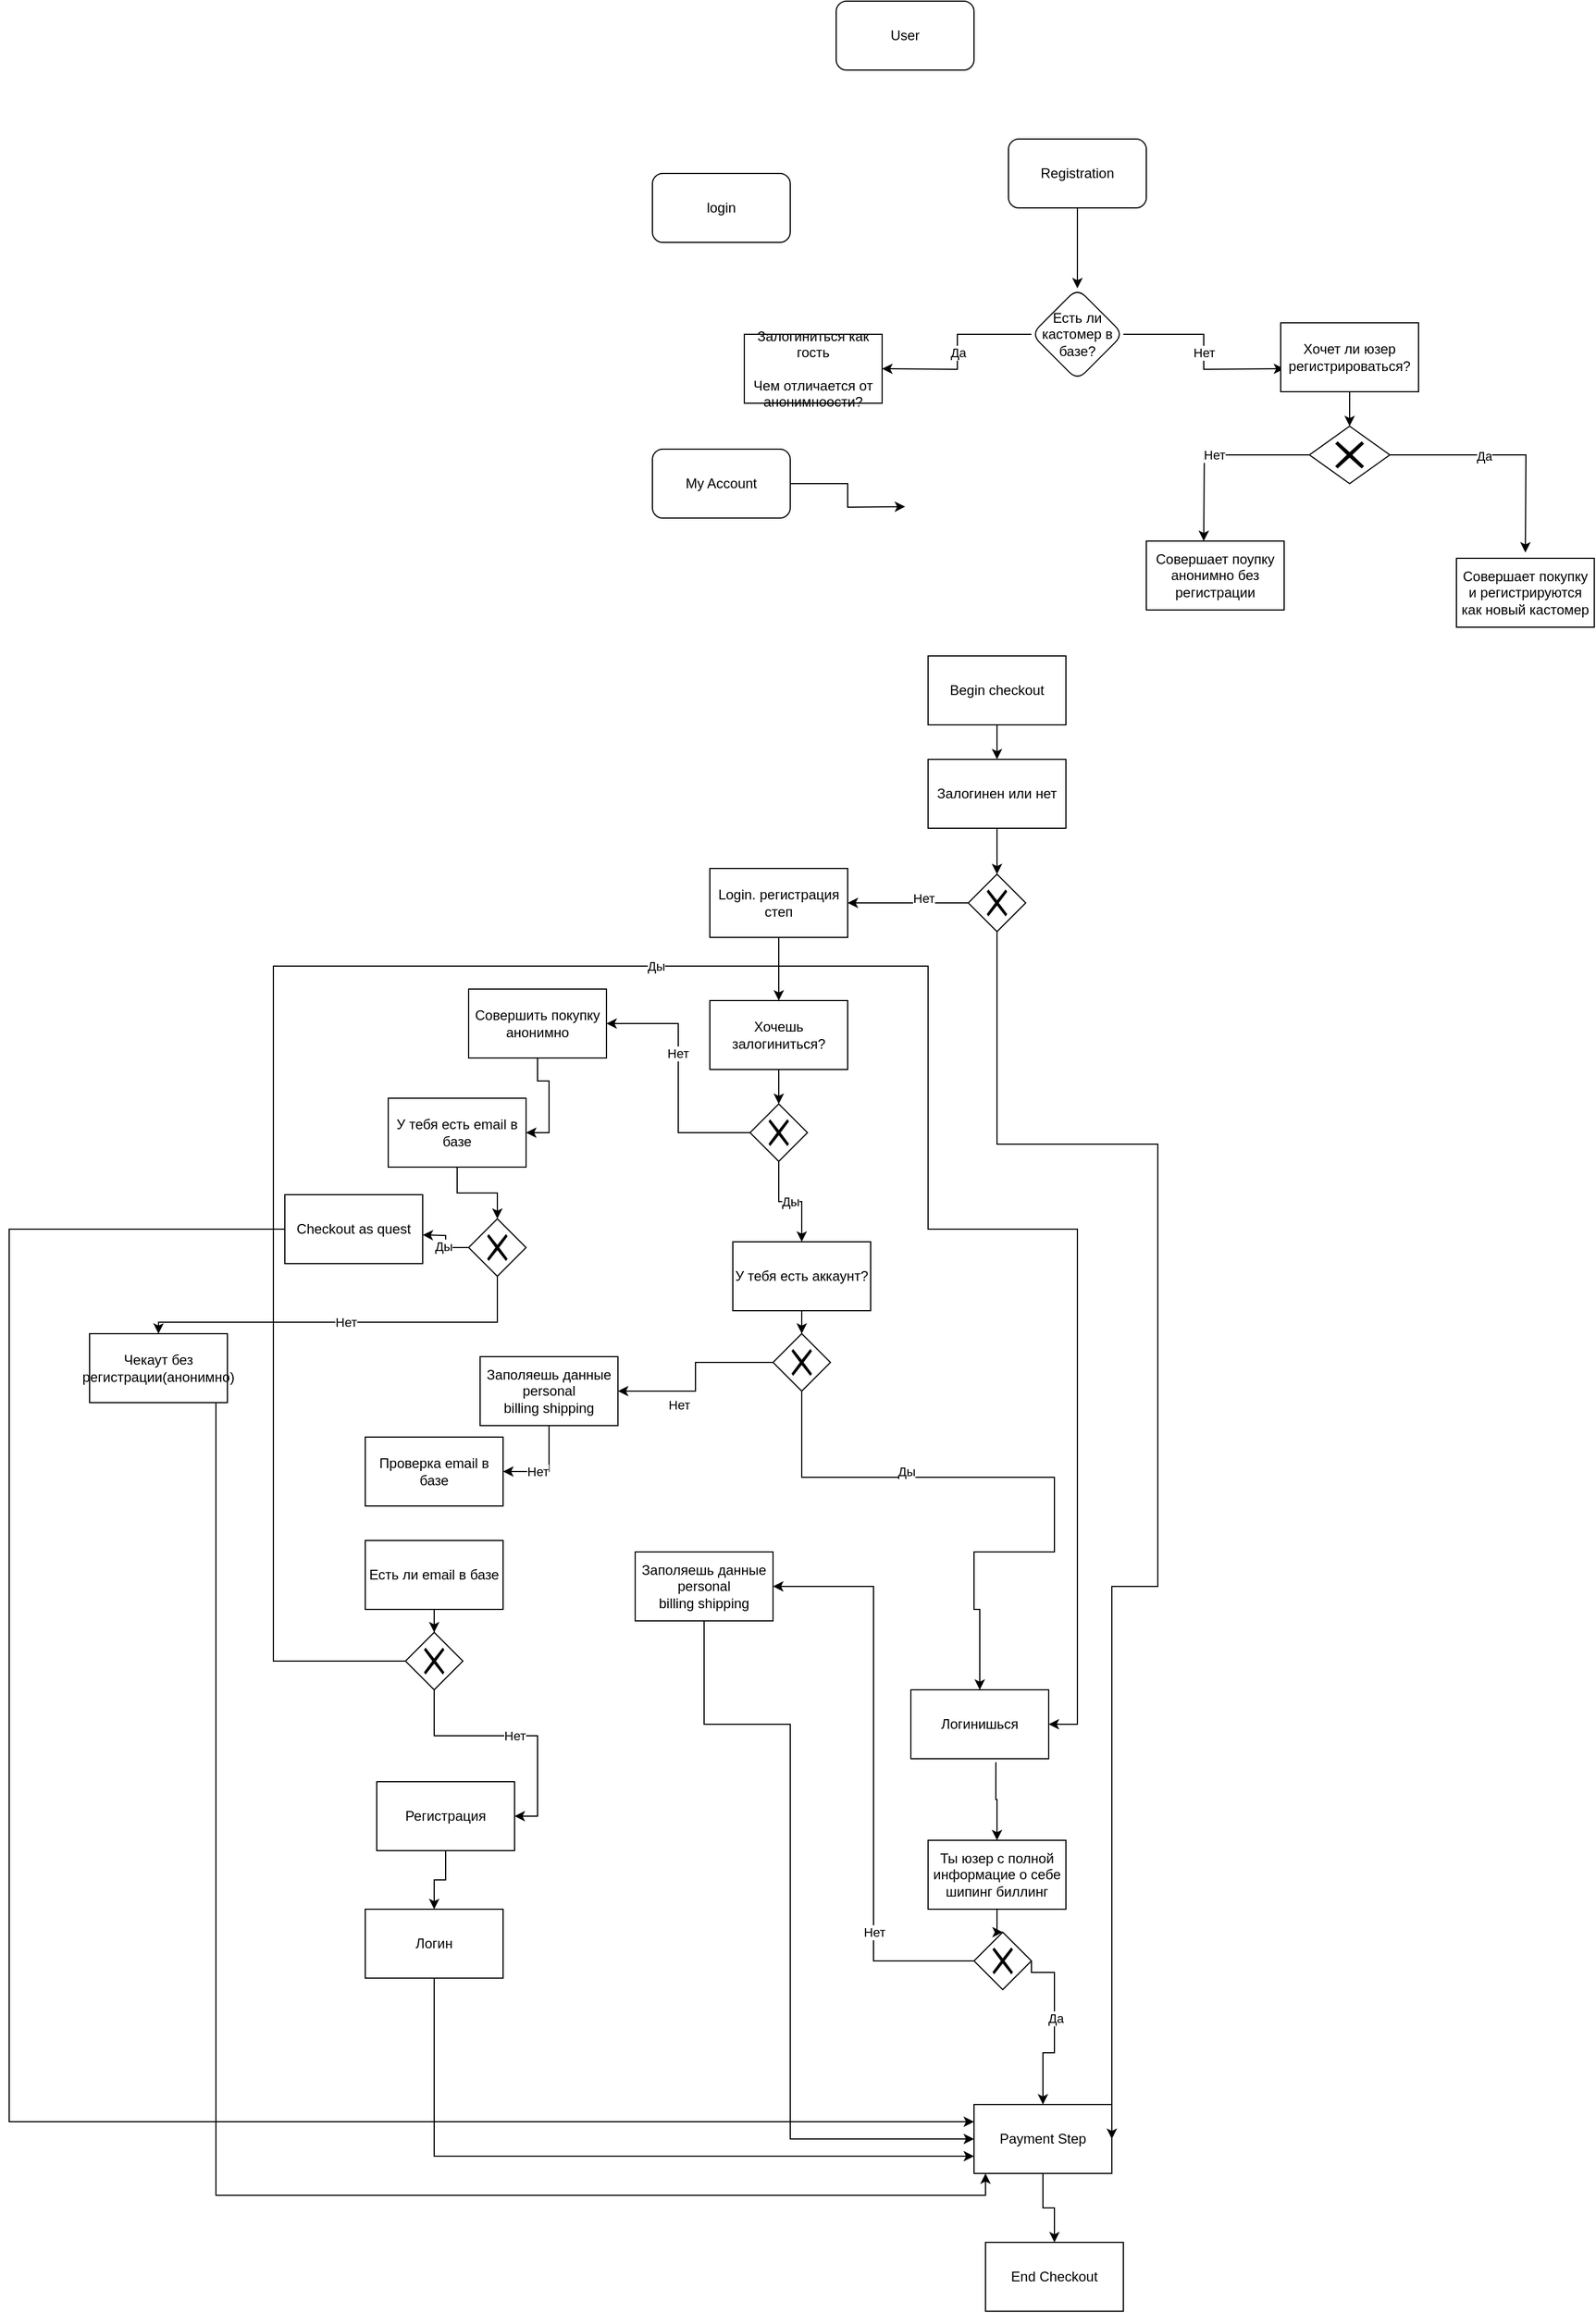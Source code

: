 <mxfile version="13.6.2" type="github">
  <diagram id="Xx-13_JQIwRsZz9TQ_7I" name="Page-1">
    <mxGraphModel dx="1613" dy="390" grid="1" gridSize="10" guides="1" tooltips="1" connect="1" arrows="1" fold="1" page="1" pageScale="1" pageWidth="827" pageHeight="1169" math="0" shadow="0">
      <root>
        <mxCell id="0" />
        <mxCell id="1" parent="0" />
        <mxCell id="eA4X4x-KQLD_uWdq9rSY-1" value="User" style="rounded=1;whiteSpace=wrap;html=1;" vertex="1" parent="1">
          <mxGeometry x="320" y="70" width="120" height="60" as="geometry" />
        </mxCell>
        <mxCell id="eA4X4x-KQLD_uWdq9rSY-8" value="" style="edgeStyle=orthogonalEdgeStyle;rounded=0;orthogonalLoop=1;jettySize=auto;html=1;" edge="1" parent="1" source="eA4X4x-KQLD_uWdq9rSY-2" target="eA4X4x-KQLD_uWdq9rSY-7">
          <mxGeometry relative="1" as="geometry" />
        </mxCell>
        <mxCell id="eA4X4x-KQLD_uWdq9rSY-2" value="Registration" style="rounded=1;whiteSpace=wrap;html=1;" vertex="1" parent="1">
          <mxGeometry x="470" y="190" width="120" height="60" as="geometry" />
        </mxCell>
        <mxCell id="eA4X4x-KQLD_uWdq9rSY-3" value="login" style="rounded=1;whiteSpace=wrap;html=1;" vertex="1" parent="1">
          <mxGeometry x="160" y="220" width="120" height="60" as="geometry" />
        </mxCell>
        <mxCell id="eA4X4x-KQLD_uWdq9rSY-9" value="" style="edgeStyle=orthogonalEdgeStyle;rounded=0;orthogonalLoop=1;jettySize=auto;html=1;" edge="1" parent="1" source="eA4X4x-KQLD_uWdq9rSY-4">
          <mxGeometry relative="1" as="geometry">
            <mxPoint x="380" y="510" as="targetPoint" />
          </mxGeometry>
        </mxCell>
        <mxCell id="eA4X4x-KQLD_uWdq9rSY-4" value="My Account" style="rounded=1;whiteSpace=wrap;html=1;" vertex="1" parent="1">
          <mxGeometry x="160" y="460" width="120" height="60" as="geometry" />
        </mxCell>
        <mxCell id="eA4X4x-KQLD_uWdq9rSY-12" value="Да" style="edgeStyle=orthogonalEdgeStyle;rounded=0;orthogonalLoop=1;jettySize=auto;html=1;" edge="1" parent="1" source="eA4X4x-KQLD_uWdq9rSY-7">
          <mxGeometry relative="1" as="geometry">
            <mxPoint x="360" y="390" as="targetPoint" />
          </mxGeometry>
        </mxCell>
        <mxCell id="eA4X4x-KQLD_uWdq9rSY-13" value="Нет" style="edgeStyle=orthogonalEdgeStyle;rounded=0;orthogonalLoop=1;jettySize=auto;html=1;" edge="1" parent="1" source="eA4X4x-KQLD_uWdq9rSY-7">
          <mxGeometry relative="1" as="geometry">
            <mxPoint x="710" y="390" as="targetPoint" />
          </mxGeometry>
        </mxCell>
        <mxCell id="eA4X4x-KQLD_uWdq9rSY-7" value="Есть ли кастомер в базе?" style="rhombus;whiteSpace=wrap;html=1;rounded=1;" vertex="1" parent="1">
          <mxGeometry x="490" y="320" width="80" height="80" as="geometry" />
        </mxCell>
        <mxCell id="eA4X4x-KQLD_uWdq9rSY-14" value="Залогиниться как гость&lt;br&gt;&lt;br&gt;Чем отличается от анонимноости?" style="whiteSpace=wrap;html=1;" vertex="1" parent="1">
          <mxGeometry x="240" y="360" width="120" height="60" as="geometry" />
        </mxCell>
        <mxCell id="eA4X4x-KQLD_uWdq9rSY-24" value="Нет" style="edgeStyle=orthogonalEdgeStyle;rounded=0;orthogonalLoop=1;jettySize=auto;html=1;" edge="1" parent="1" source="eA4X4x-KQLD_uWdq9rSY-18">
          <mxGeometry relative="1" as="geometry">
            <mxPoint x="640" y="540" as="targetPoint" />
          </mxGeometry>
        </mxCell>
        <mxCell id="eA4X4x-KQLD_uWdq9rSY-25" style="edgeStyle=orthogonalEdgeStyle;rounded=0;orthogonalLoop=1;jettySize=auto;html=1;" edge="1" parent="1" source="eA4X4x-KQLD_uWdq9rSY-18">
          <mxGeometry relative="1" as="geometry">
            <mxPoint x="920" y="550" as="targetPoint" />
          </mxGeometry>
        </mxCell>
        <mxCell id="eA4X4x-KQLD_uWdq9rSY-26" value="Да" style="edgeLabel;html=1;align=center;verticalAlign=middle;resizable=0;points=[];" vertex="1" connectable="0" parent="eA4X4x-KQLD_uWdq9rSY-25">
          <mxGeometry x="-0.192" y="-1" relative="1" as="geometry">
            <mxPoint as="offset" />
          </mxGeometry>
        </mxCell>
        <mxCell id="eA4X4x-KQLD_uWdq9rSY-18" value="" style="shape=mxgraph.bpmn.shape;html=1;verticalLabelPosition=bottom;labelBackgroundColor=#ffffff;verticalAlign=top;align=center;perimeter=rhombusPerimeter;background=gateway;outlineConnect=0;outline=none;symbol=exclusiveGw;" vertex="1" parent="1">
          <mxGeometry x="732" y="440" width="70" height="50" as="geometry" />
        </mxCell>
        <mxCell id="eA4X4x-KQLD_uWdq9rSY-23" value="" style="edgeStyle=orthogonalEdgeStyle;rounded=0;orthogonalLoop=1;jettySize=auto;html=1;" edge="1" parent="1" source="eA4X4x-KQLD_uWdq9rSY-22" target="eA4X4x-KQLD_uWdq9rSY-18">
          <mxGeometry relative="1" as="geometry" />
        </mxCell>
        <mxCell id="eA4X4x-KQLD_uWdq9rSY-22" value="&lt;meta charset=&quot;utf-8&quot;&gt;&lt;span style=&quot;color: rgb(0, 0, 0); font-family: helvetica; font-size: 12px; font-style: normal; font-weight: 400; letter-spacing: normal; text-align: center; text-indent: 0px; text-transform: none; word-spacing: 0px; background-color: rgb(255, 255, 255); display: inline; float: none;&quot;&gt;Хочет ли юзер регистрироваться?&lt;/span&gt;" style="whiteSpace=wrap;html=1;" vertex="1" parent="1">
          <mxGeometry x="707" y="350" width="120" height="60" as="geometry" />
        </mxCell>
        <mxCell id="eA4X4x-KQLD_uWdq9rSY-27" value="Совершает покупку и регистрируются как новый кастомер" style="whiteSpace=wrap;html=1;" vertex="1" parent="1">
          <mxGeometry x="860" y="555" width="120" height="60" as="geometry" />
        </mxCell>
        <mxCell id="eA4X4x-KQLD_uWdq9rSY-28" value="Совершает поупку анонимно без регистрации" style="whiteSpace=wrap;html=1;" vertex="1" parent="1">
          <mxGeometry x="590" y="540" width="120" height="60" as="geometry" />
        </mxCell>
        <mxCell id="eA4X4x-KQLD_uWdq9rSY-34" value="" style="edgeStyle=orthogonalEdgeStyle;rounded=0;orthogonalLoop=1;jettySize=auto;html=1;" edge="1" parent="1" source="eA4X4x-KQLD_uWdq9rSY-29" target="eA4X4x-KQLD_uWdq9rSY-33">
          <mxGeometry relative="1" as="geometry" />
        </mxCell>
        <mxCell id="eA4X4x-KQLD_uWdq9rSY-29" value="Begin checkout" style="whiteSpace=wrap;html=1;" vertex="1" parent="1">
          <mxGeometry x="400" y="640" width="120" height="60" as="geometry" />
        </mxCell>
        <mxCell id="eA4X4x-KQLD_uWdq9rSY-32" style="edgeStyle=orthogonalEdgeStyle;rounded=0;orthogonalLoop=1;jettySize=auto;html=1;entryX=0.5;entryY=0;entryDx=0;entryDy=0;" edge="1" parent="1" source="eA4X4x-KQLD_uWdq9rSY-30" target="eA4X4x-KQLD_uWdq9rSY-31">
          <mxGeometry relative="1" as="geometry" />
        </mxCell>
        <mxCell id="eA4X4x-KQLD_uWdq9rSY-30" value="Payment Step" style="whiteSpace=wrap;html=1;" vertex="1" parent="1">
          <mxGeometry x="440" y="1901" width="120" height="60" as="geometry" />
        </mxCell>
        <mxCell id="eA4X4x-KQLD_uWdq9rSY-31" value="End Checkout" style="whiteSpace=wrap;html=1;" vertex="1" parent="1">
          <mxGeometry x="450" y="2021" width="120" height="60" as="geometry" />
        </mxCell>
        <mxCell id="eA4X4x-KQLD_uWdq9rSY-36" value="" style="edgeStyle=orthogonalEdgeStyle;rounded=0;orthogonalLoop=1;jettySize=auto;html=1;" edge="1" parent="1" source="eA4X4x-KQLD_uWdq9rSY-33" target="eA4X4x-KQLD_uWdq9rSY-35">
          <mxGeometry relative="1" as="geometry" />
        </mxCell>
        <mxCell id="eA4X4x-KQLD_uWdq9rSY-33" value="Залогинен или нет" style="whiteSpace=wrap;html=1;" vertex="1" parent="1">
          <mxGeometry x="400" y="730" width="120" height="60" as="geometry" />
        </mxCell>
        <mxCell id="eA4X4x-KQLD_uWdq9rSY-39" value="" style="edgeStyle=orthogonalEdgeStyle;rounded=0;orthogonalLoop=1;jettySize=auto;html=1;entryX=1;entryY=0.5;entryDx=0;entryDy=0;" edge="1" parent="1" source="eA4X4x-KQLD_uWdq9rSY-35" target="eA4X4x-KQLD_uWdq9rSY-30">
          <mxGeometry relative="1" as="geometry">
            <mxPoint x="600" y="1403" as="targetPoint" />
            <Array as="points">
              <mxPoint x="600" y="1065" />
              <mxPoint x="600" y="1450" />
            </Array>
          </mxGeometry>
        </mxCell>
        <mxCell id="eA4X4x-KQLD_uWdq9rSY-41" value="&lt;br&gt;" style="edgeLabel;html=1;align=center;verticalAlign=middle;resizable=0;points=[];" vertex="1" connectable="0" parent="eA4X4x-KQLD_uWdq9rSY-39">
          <mxGeometry x="-0.235" y="-1" relative="1" as="geometry">
            <mxPoint x="-249" y="-98" as="offset" />
          </mxGeometry>
        </mxCell>
        <mxCell id="eA4X4x-KQLD_uWdq9rSY-40" value="" style="edgeStyle=orthogonalEdgeStyle;rounded=0;orthogonalLoop=1;jettySize=auto;html=1;" edge="1" parent="1" source="eA4X4x-KQLD_uWdq9rSY-35" target="eA4X4x-KQLD_uWdq9rSY-37">
          <mxGeometry relative="1" as="geometry" />
        </mxCell>
        <mxCell id="eA4X4x-KQLD_uWdq9rSY-42" value="Нет" style="edgeLabel;html=1;align=center;verticalAlign=middle;resizable=0;points=[];" vertex="1" connectable="0" parent="eA4X4x-KQLD_uWdq9rSY-40">
          <mxGeometry x="-0.257" y="-4" relative="1" as="geometry">
            <mxPoint as="offset" />
          </mxGeometry>
        </mxCell>
        <mxCell id="eA4X4x-KQLD_uWdq9rSY-35" value="" style="shape=mxgraph.bpmn.shape;html=1;verticalLabelPosition=bottom;labelBackgroundColor=#ffffff;verticalAlign=top;align=center;perimeter=rhombusPerimeter;background=gateway;outlineConnect=0;outline=none;symbol=exclusiveGw;" vertex="1" parent="1">
          <mxGeometry x="435" y="830" width="50" height="50" as="geometry" />
        </mxCell>
        <mxCell id="eA4X4x-KQLD_uWdq9rSY-103" value="" style="edgeStyle=orthogonalEdgeStyle;rounded=0;orthogonalLoop=1;jettySize=auto;html=1;" edge="1" parent="1" source="eA4X4x-KQLD_uWdq9rSY-37" target="eA4X4x-KQLD_uWdq9rSY-87">
          <mxGeometry relative="1" as="geometry" />
        </mxCell>
        <mxCell id="eA4X4x-KQLD_uWdq9rSY-37" value="Login. регистрация степ" style="whiteSpace=wrap;html=1;" vertex="1" parent="1">
          <mxGeometry x="210" y="825" width="120" height="60" as="geometry" />
        </mxCell>
        <mxCell id="eA4X4x-KQLD_uWdq9rSY-47" value="" style="edgeStyle=orthogonalEdgeStyle;rounded=0;orthogonalLoop=1;jettySize=auto;html=1;" edge="1" parent="1" source="eA4X4x-KQLD_uWdq9rSY-44" target="eA4X4x-KQLD_uWdq9rSY-46">
          <mxGeometry relative="1" as="geometry" />
        </mxCell>
        <mxCell id="eA4X4x-KQLD_uWdq9rSY-44" value="У тебя есть аккаунт?" style="whiteSpace=wrap;html=1;" vertex="1" parent="1">
          <mxGeometry x="230" y="1150" width="120" height="60" as="geometry" />
        </mxCell>
        <mxCell id="eA4X4x-KQLD_uWdq9rSY-46" value="" style="shape=mxgraph.bpmn.shape;html=1;verticalLabelPosition=bottom;labelBackgroundColor=#ffffff;verticalAlign=top;align=center;perimeter=rhombusPerimeter;background=gateway;outlineConnect=0;outline=none;symbol=exclusiveGw;" vertex="1" parent="1">
          <mxGeometry x="265" y="1230" width="50" height="50" as="geometry" />
        </mxCell>
        <mxCell id="eA4X4x-KQLD_uWdq9rSY-54" value="" style="edgeStyle=orthogonalEdgeStyle;rounded=0;orthogonalLoop=1;jettySize=auto;html=1;exitX=0.617;exitY=1.05;exitDx=0;exitDy=0;exitPerimeter=0;" edge="1" parent="1" source="eA4X4x-KQLD_uWdq9rSY-52" target="eA4X4x-KQLD_uWdq9rSY-53">
          <mxGeometry relative="1" as="geometry">
            <mxPoint x="460" y="1641" as="sourcePoint" />
          </mxGeometry>
        </mxCell>
        <mxCell id="eA4X4x-KQLD_uWdq9rSY-52" value="Логинишься" style="whiteSpace=wrap;html=1;" vertex="1" parent="1">
          <mxGeometry x="385" y="1540" width="120" height="60" as="geometry" />
        </mxCell>
        <mxCell id="eA4X4x-KQLD_uWdq9rSY-57" value="" style="edgeStyle=orthogonalEdgeStyle;rounded=0;orthogonalLoop=1;jettySize=auto;html=1;" edge="1" parent="1" source="eA4X4x-KQLD_uWdq9rSY-53" target="eA4X4x-KQLD_uWdq9rSY-56">
          <mxGeometry relative="1" as="geometry" />
        </mxCell>
        <mxCell id="eA4X4x-KQLD_uWdq9rSY-53" value="Ты юзер с полной информацие о себе шипинг биллинг" style="whiteSpace=wrap;html=1;" vertex="1" parent="1">
          <mxGeometry x="400" y="1671" width="120" height="60" as="geometry" />
        </mxCell>
        <mxCell id="eA4X4x-KQLD_uWdq9rSY-58" style="edgeStyle=orthogonalEdgeStyle;rounded=0;orthogonalLoop=1;jettySize=auto;html=1;entryX=1;entryY=0.5;entryDx=0;entryDy=0;" edge="1" parent="1" source="eA4X4x-KQLD_uWdq9rSY-56" target="eA4X4x-KQLD_uWdq9rSY-60">
          <mxGeometry relative="1" as="geometry">
            <mxPoint x="310" y="1420" as="targetPoint" />
          </mxGeometry>
        </mxCell>
        <mxCell id="eA4X4x-KQLD_uWdq9rSY-61" value="Нет" style="edgeLabel;html=1;align=center;verticalAlign=middle;resizable=0;points=[];" vertex="1" connectable="0" parent="eA4X4x-KQLD_uWdq9rSY-58">
          <mxGeometry x="-0.548" relative="1" as="geometry">
            <mxPoint as="offset" />
          </mxGeometry>
        </mxCell>
        <mxCell id="eA4X4x-KQLD_uWdq9rSY-59" style="edgeStyle=orthogonalEdgeStyle;rounded=0;orthogonalLoop=1;jettySize=auto;html=1;exitX=1;exitY=0.5;exitDx=0;exitDy=0;" edge="1" parent="1" source="eA4X4x-KQLD_uWdq9rSY-56" target="eA4X4x-KQLD_uWdq9rSY-30">
          <mxGeometry relative="1" as="geometry">
            <mxPoint x="280" y="1901" as="targetPoint" />
            <Array as="points">
              <mxPoint x="510" y="1786" />
              <mxPoint x="510" y="1856" />
              <mxPoint x="500" y="1856" />
            </Array>
          </mxGeometry>
        </mxCell>
        <mxCell id="eA4X4x-KQLD_uWdq9rSY-62" value="Да" style="edgeLabel;html=1;align=center;verticalAlign=middle;resizable=0;points=[];" vertex="1" connectable="0" parent="eA4X4x-KQLD_uWdq9rSY-59">
          <mxGeometry x="-0.096" y="1" relative="1" as="geometry">
            <mxPoint as="offset" />
          </mxGeometry>
        </mxCell>
        <mxCell id="eA4X4x-KQLD_uWdq9rSY-56" value="" style="shape=mxgraph.bpmn.shape;html=1;verticalLabelPosition=bottom;labelBackgroundColor=#ffffff;verticalAlign=top;align=center;perimeter=rhombusPerimeter;background=gateway;outlineConnect=0;outline=none;symbol=exclusiveGw;" vertex="1" parent="1">
          <mxGeometry x="440" y="1751" width="50" height="50" as="geometry" />
        </mxCell>
        <mxCell id="eA4X4x-KQLD_uWdq9rSY-65" style="edgeStyle=orthogonalEdgeStyle;rounded=0;orthogonalLoop=1;jettySize=auto;html=1;entryX=0;entryY=0.5;entryDx=0;entryDy=0;" edge="1" parent="1" source="eA4X4x-KQLD_uWdq9rSY-60" target="eA4X4x-KQLD_uWdq9rSY-30">
          <mxGeometry relative="1" as="geometry">
            <Array as="points">
              <mxPoint x="280" y="1570" />
            </Array>
          </mxGeometry>
        </mxCell>
        <mxCell id="eA4X4x-KQLD_uWdq9rSY-60" value="Заполяешь данные personal&lt;br&gt;billing shipping" style="whiteSpace=wrap;html=1;" vertex="1" parent="1">
          <mxGeometry x="145" y="1420" width="120" height="60" as="geometry" />
        </mxCell>
        <mxCell id="eA4X4x-KQLD_uWdq9rSY-71" style="edgeStyle=orthogonalEdgeStyle;rounded=0;orthogonalLoop=1;jettySize=auto;html=1;" edge="1" parent="1" source="eA4X4x-KQLD_uWdq9rSY-46" target="eA4X4x-KQLD_uWdq9rSY-52">
          <mxGeometry relative="1" as="geometry">
            <mxPoint x="530" y="1355" as="targetPoint" />
            <mxPoint x="320" y="1260" as="sourcePoint" />
            <Array as="points">
              <mxPoint x="290" y="1355" />
              <mxPoint x="510" y="1355" />
              <mxPoint x="510" y="1420" />
              <mxPoint x="440" y="1420" />
              <mxPoint x="440" y="1470" />
              <mxPoint x="445" y="1470" />
            </Array>
          </mxGeometry>
        </mxCell>
        <mxCell id="eA4X4x-KQLD_uWdq9rSY-72" value="Ды" style="edgeLabel;html=1;align=center;verticalAlign=middle;resizable=0;points=[];" vertex="1" connectable="0" parent="eA4X4x-KQLD_uWdq9rSY-71">
          <mxGeometry x="-0.3" y="1" relative="1" as="geometry">
            <mxPoint x="-29" y="-4" as="offset" />
          </mxGeometry>
        </mxCell>
        <mxCell id="eA4X4x-KQLD_uWdq9rSY-74" style="edgeStyle=orthogonalEdgeStyle;rounded=0;orthogonalLoop=1;jettySize=auto;html=1;" edge="1" parent="1" source="eA4X4x-KQLD_uWdq9rSY-73" target="eA4X4x-KQLD_uWdq9rSY-30">
          <mxGeometry relative="1" as="geometry">
            <mxPoint x="80" y="1800" as="targetPoint" />
            <Array as="points">
              <mxPoint x="-220" y="1980" />
              <mxPoint x="450" y="1980" />
            </Array>
          </mxGeometry>
        </mxCell>
        <mxCell id="eA4X4x-KQLD_uWdq9rSY-73" value="Чекаут без регистрации(анонимно)" style="whiteSpace=wrap;html=1;" vertex="1" parent="1">
          <mxGeometry x="-330" y="1230" width="120" height="60" as="geometry" />
        </mxCell>
        <mxCell id="eA4X4x-KQLD_uWdq9rSY-83" style="edgeStyle=orthogonalEdgeStyle;rounded=0;orthogonalLoop=1;jettySize=auto;html=1;entryX=0.5;entryY=0;entryDx=0;entryDy=0;" edge="1" parent="1" source="eA4X4x-KQLD_uWdq9rSY-75" target="eA4X4x-KQLD_uWdq9rSY-82">
          <mxGeometry relative="1" as="geometry" />
        </mxCell>
        <mxCell id="eA4X4x-KQLD_uWdq9rSY-75" value="Регистрация" style="whiteSpace=wrap;html=1;" vertex="1" parent="1">
          <mxGeometry x="-80" y="1620" width="120" height="60" as="geometry" />
        </mxCell>
        <mxCell id="eA4X4x-KQLD_uWdq9rSY-84" style="edgeStyle=orthogonalEdgeStyle;rounded=0;orthogonalLoop=1;jettySize=auto;html=1;entryX=0;entryY=0.75;entryDx=0;entryDy=0;" edge="1" parent="1" source="eA4X4x-KQLD_uWdq9rSY-82" target="eA4X4x-KQLD_uWdq9rSY-30">
          <mxGeometry relative="1" as="geometry">
            <mxPoint x="-20" y="1870" as="targetPoint" />
            <Array as="points">
              <mxPoint x="-30" y="1946" />
            </Array>
          </mxGeometry>
        </mxCell>
        <mxCell id="eA4X4x-KQLD_uWdq9rSY-82" value="Логин" style="whiteSpace=wrap;html=1;" vertex="1" parent="1">
          <mxGeometry x="-90" y="1731" width="120" height="60" as="geometry" />
        </mxCell>
        <mxCell id="eA4X4x-KQLD_uWdq9rSY-89" value="" style="edgeStyle=orthogonalEdgeStyle;rounded=0;orthogonalLoop=1;jettySize=auto;html=1;" edge="1" parent="1" source="eA4X4x-KQLD_uWdq9rSY-87" target="eA4X4x-KQLD_uWdq9rSY-88">
          <mxGeometry relative="1" as="geometry" />
        </mxCell>
        <mxCell id="eA4X4x-KQLD_uWdq9rSY-87" value="Хочешь залогиниться?" style="whiteSpace=wrap;html=1;" vertex="1" parent="1">
          <mxGeometry x="210" y="940" width="120" height="60" as="geometry" />
        </mxCell>
        <mxCell id="eA4X4x-KQLD_uWdq9rSY-90" style="edgeStyle=orthogonalEdgeStyle;rounded=0;orthogonalLoop=1;jettySize=auto;html=1;entryX=1;entryY=0.5;entryDx=0;entryDy=0;" edge="1" parent="1" source="eA4X4x-KQLD_uWdq9rSY-88" target="eA4X4x-KQLD_uWdq9rSY-104">
          <mxGeometry relative="1" as="geometry">
            <mxPoint x="150" y="960" as="targetPoint" />
          </mxGeometry>
        </mxCell>
        <mxCell id="eA4X4x-KQLD_uWdq9rSY-92" value="Нет" style="edgeLabel;html=1;align=center;verticalAlign=middle;resizable=0;points=[];" vertex="1" connectable="0" parent="eA4X4x-KQLD_uWdq9rSY-90">
          <mxGeometry x="0.2" y="1" relative="1" as="geometry">
            <mxPoint as="offset" />
          </mxGeometry>
        </mxCell>
        <mxCell id="eA4X4x-KQLD_uWdq9rSY-91" value="Ды" style="edgeStyle=orthogonalEdgeStyle;rounded=0;orthogonalLoop=1;jettySize=auto;html=1;entryX=0.5;entryY=0;entryDx=0;entryDy=0;" edge="1" parent="1" source="eA4X4x-KQLD_uWdq9rSY-88" target="eA4X4x-KQLD_uWdq9rSY-44">
          <mxGeometry relative="1" as="geometry">
            <mxPoint x="370" y="1055" as="targetPoint" />
          </mxGeometry>
        </mxCell>
        <mxCell id="eA4X4x-KQLD_uWdq9rSY-88" value="" style="shape=mxgraph.bpmn.shape;html=1;verticalLabelPosition=bottom;labelBackgroundColor=#ffffff;verticalAlign=top;align=center;perimeter=rhombusPerimeter;background=gateway;outlineConnect=0;outline=none;symbol=exclusiveGw;" vertex="1" parent="1">
          <mxGeometry x="245" y="1030" width="50" height="50" as="geometry" />
        </mxCell>
        <mxCell id="eA4X4x-KQLD_uWdq9rSY-108" value="" style="edgeStyle=orthogonalEdgeStyle;rounded=0;orthogonalLoop=1;jettySize=auto;html=1;" edge="1" parent="1" source="eA4X4x-KQLD_uWdq9rSY-94" target="eA4X4x-KQLD_uWdq9rSY-95">
          <mxGeometry relative="1" as="geometry" />
        </mxCell>
        <mxCell id="eA4X4x-KQLD_uWdq9rSY-94" value="У тебя есть email в базе" style="whiteSpace=wrap;html=1;" vertex="1" parent="1">
          <mxGeometry x="-70" y="1025" width="120" height="60" as="geometry" />
        </mxCell>
        <mxCell id="eA4X4x-KQLD_uWdq9rSY-97" style="edgeStyle=orthogonalEdgeStyle;rounded=0;orthogonalLoop=1;jettySize=auto;html=1;" edge="1" parent="1" source="eA4X4x-KQLD_uWdq9rSY-95">
          <mxGeometry relative="1" as="geometry">
            <mxPoint x="-40" y="1144" as="targetPoint" />
          </mxGeometry>
        </mxCell>
        <mxCell id="eA4X4x-KQLD_uWdq9rSY-98" value="Ды" style="edgeLabel;html=1;align=center;verticalAlign=middle;resizable=0;points=[];" vertex="1" connectable="0" parent="eA4X4x-KQLD_uWdq9rSY-97">
          <mxGeometry x="-0.175" y="2" relative="1" as="geometry">
            <mxPoint as="offset" />
          </mxGeometry>
        </mxCell>
        <mxCell id="eA4X4x-KQLD_uWdq9rSY-109" value="Нет" style="edgeStyle=orthogonalEdgeStyle;rounded=0;orthogonalLoop=1;jettySize=auto;html=1;entryX=0.5;entryY=0;entryDx=0;entryDy=0;" edge="1" parent="1" source="eA4X4x-KQLD_uWdq9rSY-95" target="eA4X4x-KQLD_uWdq9rSY-73">
          <mxGeometry relative="1" as="geometry">
            <Array as="points">
              <mxPoint x="25" y="1220" />
              <mxPoint x="-270" y="1220" />
            </Array>
          </mxGeometry>
        </mxCell>
        <mxCell id="eA4X4x-KQLD_uWdq9rSY-95" value="" style="shape=mxgraph.bpmn.shape;html=1;verticalLabelPosition=bottom;labelBackgroundColor=#ffffff;verticalAlign=top;align=center;perimeter=rhombusPerimeter;background=gateway;outlineConnect=0;outline=none;symbol=exclusiveGw;" vertex="1" parent="1">
          <mxGeometry y="1130" width="50" height="50" as="geometry" />
        </mxCell>
        <mxCell id="eA4X4x-KQLD_uWdq9rSY-102" style="edgeStyle=orthogonalEdgeStyle;rounded=0;orthogonalLoop=1;jettySize=auto;html=1;entryX=0;entryY=0.25;entryDx=0;entryDy=0;" edge="1" parent="1" source="eA4X4x-KQLD_uWdq9rSY-101" target="eA4X4x-KQLD_uWdq9rSY-30">
          <mxGeometry relative="1" as="geometry">
            <Array as="points">
              <mxPoint x="-400" y="1139" />
              <mxPoint x="-400" y="1916" />
            </Array>
          </mxGeometry>
        </mxCell>
        <mxCell id="eA4X4x-KQLD_uWdq9rSY-101" value="Checkout as quest" style="whiteSpace=wrap;html=1;" vertex="1" parent="1">
          <mxGeometry x="-160" y="1109" width="120" height="60" as="geometry" />
        </mxCell>
        <mxCell id="eA4X4x-KQLD_uWdq9rSY-107" style="edgeStyle=orthogonalEdgeStyle;rounded=0;orthogonalLoop=1;jettySize=auto;html=1;entryX=1;entryY=0.5;entryDx=0;entryDy=0;" edge="1" parent="1" source="eA4X4x-KQLD_uWdq9rSY-104" target="eA4X4x-KQLD_uWdq9rSY-94">
          <mxGeometry relative="1" as="geometry" />
        </mxCell>
        <mxCell id="eA4X4x-KQLD_uWdq9rSY-104" value="Cовершить покупку анонимно" style="whiteSpace=wrap;html=1;" vertex="1" parent="1">
          <mxGeometry y="930" width="120" height="60" as="geometry" />
        </mxCell>
        <mxCell id="eA4X4x-KQLD_uWdq9rSY-110" value="Заполяешь данные personal&lt;br&gt;billing shipping" style="whiteSpace=wrap;html=1;" vertex="1" parent="1">
          <mxGeometry x="10" y="1250" width="120" height="60" as="geometry" />
        </mxCell>
        <mxCell id="eA4X4x-KQLD_uWdq9rSY-111" style="edgeStyle=orthogonalEdgeStyle;rounded=0;orthogonalLoop=1;jettySize=auto;html=1;entryX=1;entryY=0.5;entryDx=0;entryDy=0;" edge="1" parent="1" source="eA4X4x-KQLD_uWdq9rSY-46" target="eA4X4x-KQLD_uWdq9rSY-110">
          <mxGeometry relative="1" as="geometry">
            <mxPoint x="-40" y="1320" as="targetPoint" />
            <mxPoint x="265" y="1255" as="sourcePoint" />
          </mxGeometry>
        </mxCell>
        <mxCell id="eA4X4x-KQLD_uWdq9rSY-112" value="Нет" style="edgeLabel;html=1;align=center;verticalAlign=middle;resizable=0;points=[];" vertex="1" connectable="0" parent="eA4X4x-KQLD_uWdq9rSY-111">
          <mxGeometry x="-0.183" y="-1" relative="1" as="geometry">
            <mxPoint x="-16.5" y="37.5" as="offset" />
          </mxGeometry>
        </mxCell>
        <mxCell id="eA4X4x-KQLD_uWdq9rSY-113" value="Проверка email в базе" style="whiteSpace=wrap;html=1;" vertex="1" parent="1">
          <mxGeometry x="-90" y="1320" width="120" height="60" as="geometry" />
        </mxCell>
        <mxCell id="eA4X4x-KQLD_uWdq9rSY-114" style="edgeStyle=orthogonalEdgeStyle;rounded=0;orthogonalLoop=1;jettySize=auto;html=1;entryX=1;entryY=0.5;entryDx=0;entryDy=0;" edge="1" parent="1" source="eA4X4x-KQLD_uWdq9rSY-110" target="eA4X4x-KQLD_uWdq9rSY-113">
          <mxGeometry relative="1" as="geometry">
            <mxPoint x="-80" y="1440" as="targetPoint" />
            <mxPoint x="10" y="1280" as="sourcePoint" />
          </mxGeometry>
        </mxCell>
        <mxCell id="eA4X4x-KQLD_uWdq9rSY-115" value="Нет" style="edgeLabel;html=1;align=center;verticalAlign=middle;resizable=0;points=[];" vertex="1" connectable="0" parent="eA4X4x-KQLD_uWdq9rSY-114">
          <mxGeometry x="-0.183" y="-1" relative="1" as="geometry">
            <mxPoint x="-9" y="7" as="offset" />
          </mxGeometry>
        </mxCell>
        <mxCell id="eA4X4x-KQLD_uWdq9rSY-118" value="" style="edgeStyle=orthogonalEdgeStyle;rounded=0;orthogonalLoop=1;jettySize=auto;html=1;" edge="1" parent="1" source="eA4X4x-KQLD_uWdq9rSY-116" target="eA4X4x-KQLD_uWdq9rSY-117">
          <mxGeometry relative="1" as="geometry" />
        </mxCell>
        <mxCell id="eA4X4x-KQLD_uWdq9rSY-116" value="Есть ли email в базе" style="whiteSpace=wrap;html=1;" vertex="1" parent="1">
          <mxGeometry x="-90" y="1410" width="120" height="60" as="geometry" />
        </mxCell>
        <mxCell id="eA4X4x-KQLD_uWdq9rSY-119" value="Ды" style="edgeStyle=orthogonalEdgeStyle;rounded=0;orthogonalLoop=1;jettySize=auto;html=1;" edge="1" parent="1" source="eA4X4x-KQLD_uWdq9rSY-117" target="eA4X4x-KQLD_uWdq9rSY-52">
          <mxGeometry relative="1" as="geometry">
            <mxPoint x="500" y="1460" as="targetPoint" />
            <Array as="points">
              <mxPoint x="-170" y="1515" />
              <mxPoint x="-170" y="910" />
              <mxPoint x="400" y="910" />
              <mxPoint x="400" y="1139" />
              <mxPoint x="530" y="1139" />
              <mxPoint x="530" y="1570" />
            </Array>
          </mxGeometry>
        </mxCell>
        <mxCell id="eA4X4x-KQLD_uWdq9rSY-120" value="Нет" style="edgeStyle=orthogonalEdgeStyle;rounded=0;orthogonalLoop=1;jettySize=auto;html=1;entryX=1;entryY=0.5;entryDx=0;entryDy=0;" edge="1" parent="1" source="eA4X4x-KQLD_uWdq9rSY-117" target="eA4X4x-KQLD_uWdq9rSY-75">
          <mxGeometry relative="1" as="geometry">
            <mxPoint x="70" y="1515" as="targetPoint" />
          </mxGeometry>
        </mxCell>
        <mxCell id="eA4X4x-KQLD_uWdq9rSY-117" value="" style="shape=mxgraph.bpmn.shape;html=1;verticalLabelPosition=bottom;labelBackgroundColor=#ffffff;verticalAlign=top;align=center;perimeter=rhombusPerimeter;background=gateway;outlineConnect=0;outline=none;symbol=exclusiveGw;" vertex="1" parent="1">
          <mxGeometry x="-55" y="1490" width="50" height="50" as="geometry" />
        </mxCell>
      </root>
    </mxGraphModel>
  </diagram>
</mxfile>
